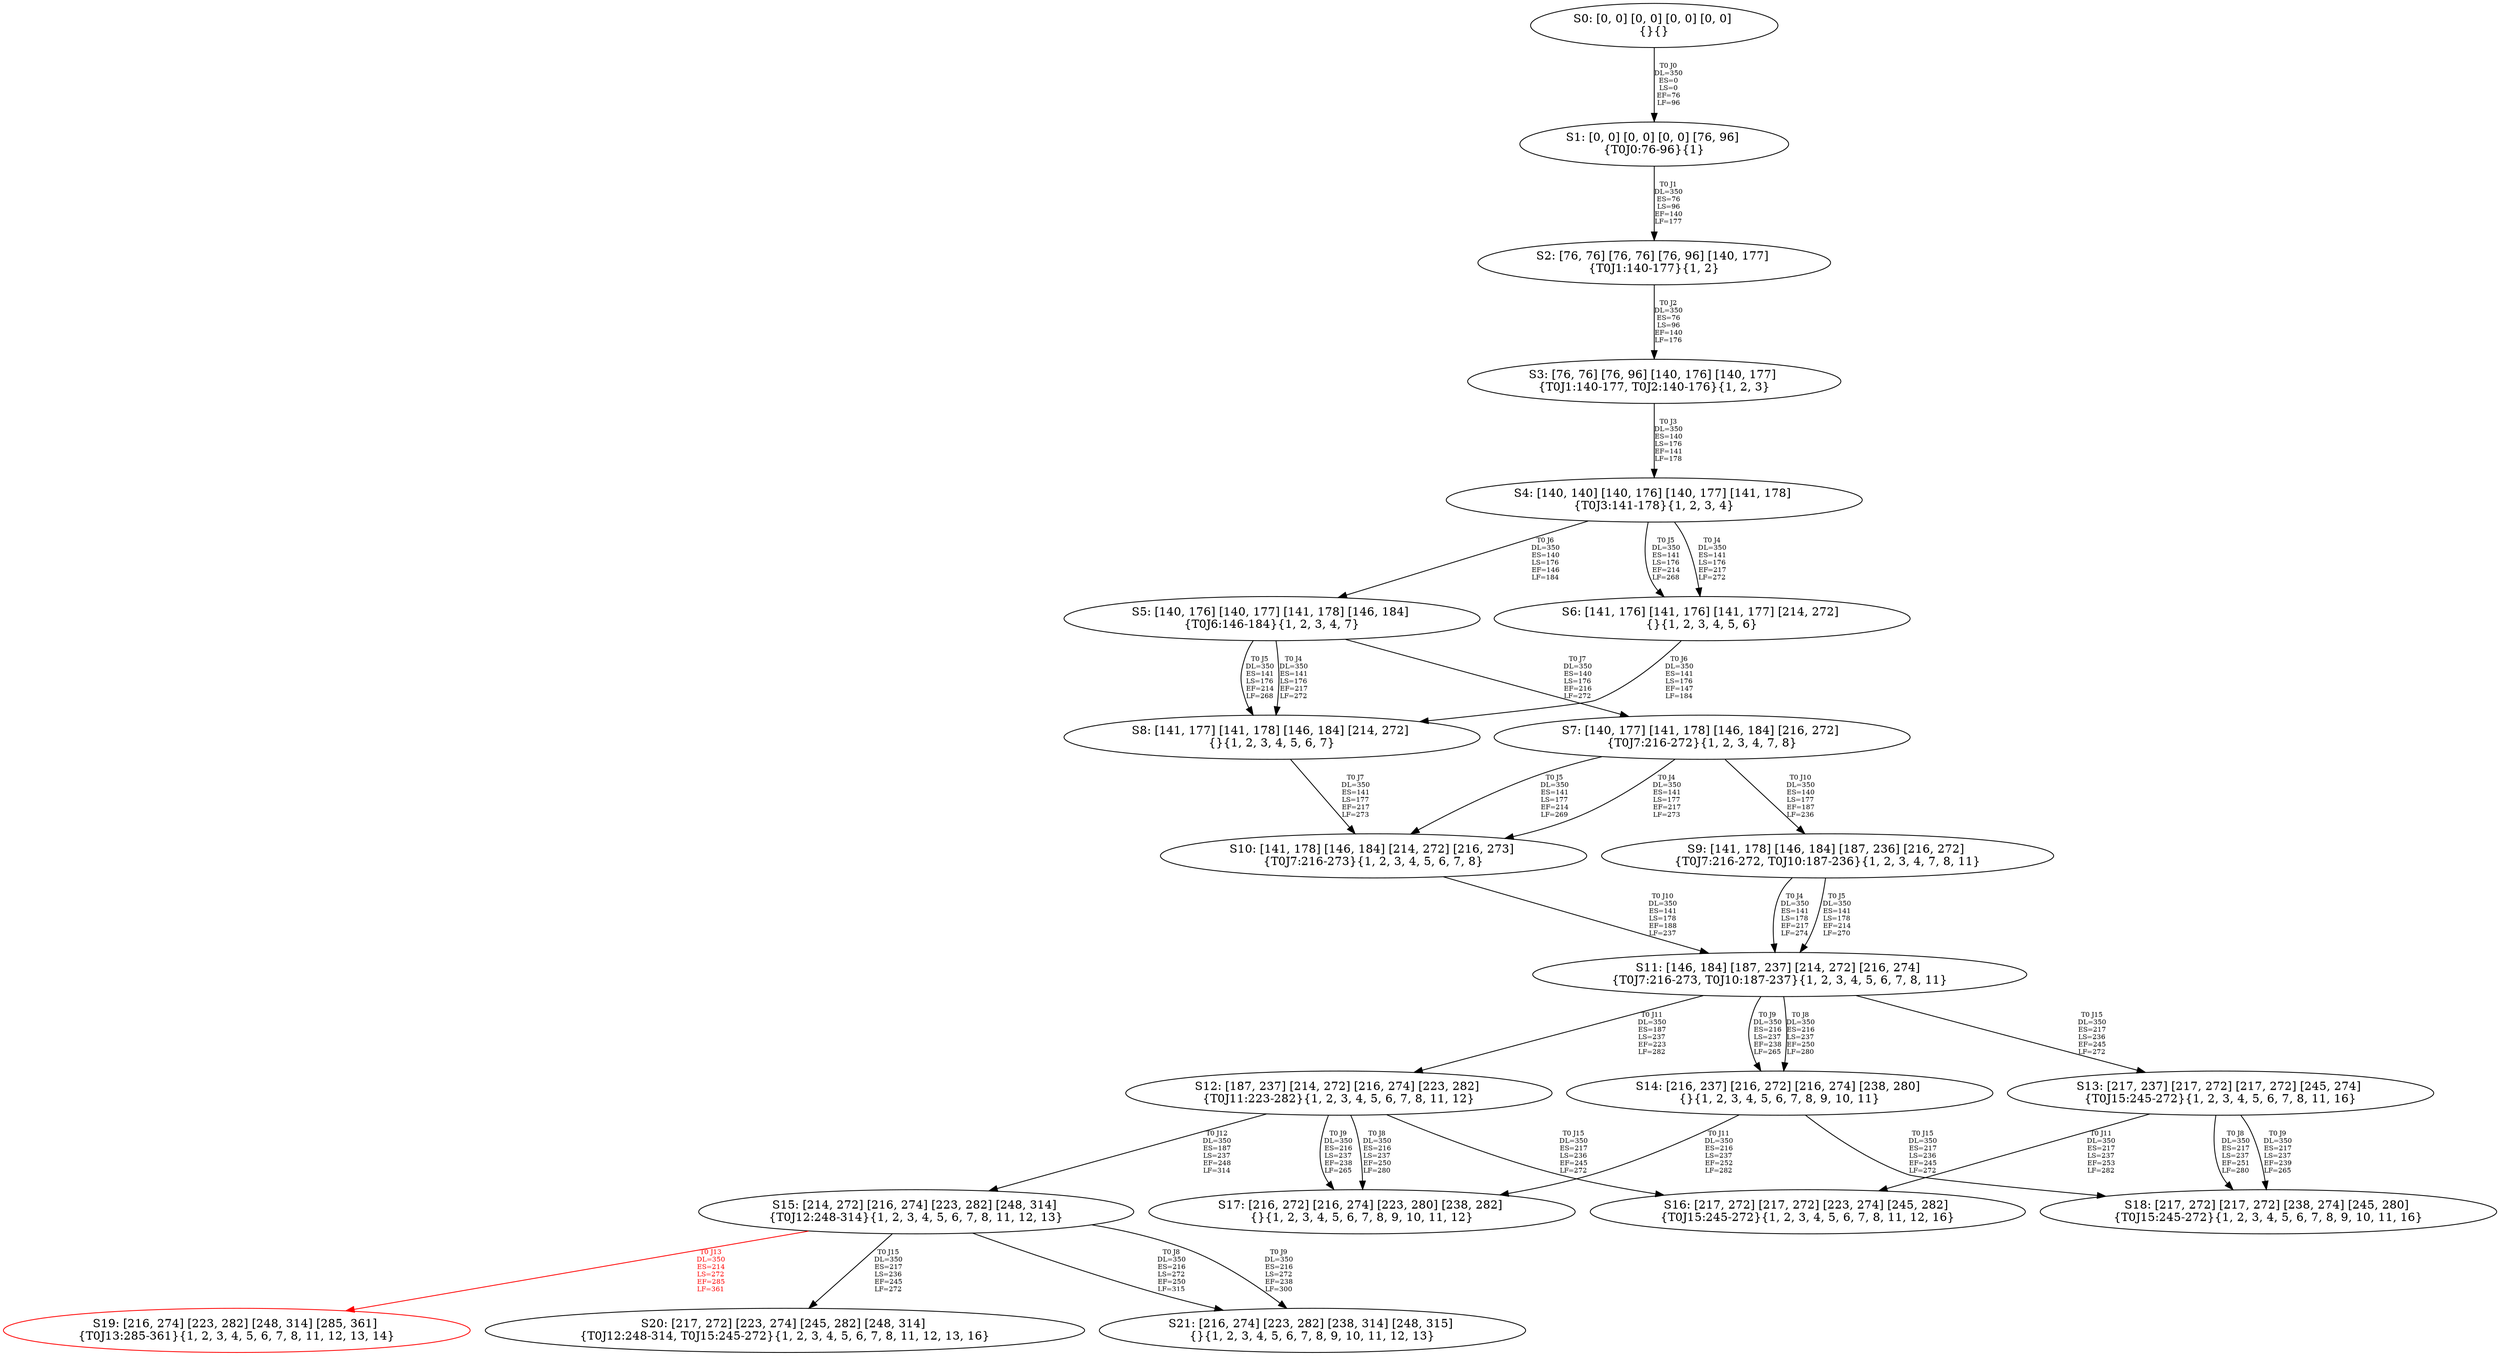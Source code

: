 digraph {
	S0[label="S0: [0, 0] [0, 0] [0, 0] [0, 0] \n{}{}"];
	S1[label="S1: [0, 0] [0, 0] [0, 0] [76, 96] \n{T0J0:76-96}{1}"];
	S2[label="S2: [76, 76] [76, 76] [76, 96] [140, 177] \n{T0J1:140-177}{1, 2}"];
	S3[label="S3: [76, 76] [76, 96] [140, 176] [140, 177] \n{T0J1:140-177, T0J2:140-176}{1, 2, 3}"];
	S4[label="S4: [140, 140] [140, 176] [140, 177] [141, 178] \n{T0J3:141-178}{1, 2, 3, 4}"];
	S5[label="S5: [140, 176] [140, 177] [141, 178] [146, 184] \n{T0J6:146-184}{1, 2, 3, 4, 7}"];
	S6[label="S6: [141, 176] [141, 176] [141, 177] [214, 272] \n{}{1, 2, 3, 4, 5, 6}"];
	S7[label="S7: [140, 177] [141, 178] [146, 184] [216, 272] \n{T0J7:216-272}{1, 2, 3, 4, 7, 8}"];
	S8[label="S8: [141, 177] [141, 178] [146, 184] [214, 272] \n{}{1, 2, 3, 4, 5, 6, 7}"];
	S9[label="S9: [141, 178] [146, 184] [187, 236] [216, 272] \n{T0J7:216-272, T0J10:187-236}{1, 2, 3, 4, 7, 8, 11}"];
	S10[label="S10: [141, 178] [146, 184] [214, 272] [216, 273] \n{T0J7:216-273}{1, 2, 3, 4, 5, 6, 7, 8}"];
	S11[label="S11: [146, 184] [187, 237] [214, 272] [216, 274] \n{T0J7:216-273, T0J10:187-237}{1, 2, 3, 4, 5, 6, 7, 8, 11}"];
	S12[label="S12: [187, 237] [214, 272] [216, 274] [223, 282] \n{T0J11:223-282}{1, 2, 3, 4, 5, 6, 7, 8, 11, 12}"];
	S13[label="S13: [217, 237] [217, 272] [217, 272] [245, 274] \n{T0J15:245-272}{1, 2, 3, 4, 5, 6, 7, 8, 11, 16}"];
	S14[label="S14: [216, 237] [216, 272] [216, 274] [238, 280] \n{}{1, 2, 3, 4, 5, 6, 7, 8, 9, 10, 11}"];
	S15[label="S15: [214, 272] [216, 274] [223, 282] [248, 314] \n{T0J12:248-314}{1, 2, 3, 4, 5, 6, 7, 8, 11, 12, 13}"];
	S16[label="S16: [217, 272] [217, 272] [223, 274] [245, 282] \n{T0J15:245-272}{1, 2, 3, 4, 5, 6, 7, 8, 11, 12, 16}"];
	S17[label="S17: [216, 272] [216, 274] [223, 280] [238, 282] \n{}{1, 2, 3, 4, 5, 6, 7, 8, 9, 10, 11, 12}"];
	S18[label="S18: [217, 272] [217, 272] [238, 274] [245, 280] \n{T0J15:245-272}{1, 2, 3, 4, 5, 6, 7, 8, 9, 10, 11, 16}"];
	S19[label="S19: [216, 274] [223, 282] [248, 314] [285, 361] \n{T0J13:285-361}{1, 2, 3, 4, 5, 6, 7, 8, 11, 12, 13, 14}"];
	S20[label="S20: [217, 272] [223, 274] [245, 282] [248, 314] \n{T0J12:248-314, T0J15:245-272}{1, 2, 3, 4, 5, 6, 7, 8, 11, 12, 13, 16}"];
	S21[label="S21: [216, 274] [223, 282] [238, 314] [248, 315] \n{}{1, 2, 3, 4, 5, 6, 7, 8, 9, 10, 11, 12, 13}"];
	S0 -> S1[label="T0 J0\nDL=350\nES=0\nLS=0\nEF=76\nLF=96",fontsize=8];
	S1 -> S2[label="T0 J1\nDL=350\nES=76\nLS=96\nEF=140\nLF=177",fontsize=8];
	S2 -> S3[label="T0 J2\nDL=350\nES=76\nLS=96\nEF=140\nLF=176",fontsize=8];
	S3 -> S4[label="T0 J3\nDL=350\nES=140\nLS=176\nEF=141\nLF=178",fontsize=8];
	S4 -> S6[label="T0 J4\nDL=350\nES=141\nLS=176\nEF=217\nLF=272",fontsize=8];
	S4 -> S6[label="T0 J5\nDL=350\nES=141\nLS=176\nEF=214\nLF=268",fontsize=8];
	S4 -> S5[label="T0 J6\nDL=350\nES=140\nLS=176\nEF=146\nLF=184",fontsize=8];
	S5 -> S8[label="T0 J4\nDL=350\nES=141\nLS=176\nEF=217\nLF=272",fontsize=8];
	S5 -> S8[label="T0 J5\nDL=350\nES=141\nLS=176\nEF=214\nLF=268",fontsize=8];
	S5 -> S7[label="T0 J7\nDL=350\nES=140\nLS=176\nEF=216\nLF=272",fontsize=8];
	S6 -> S8[label="T0 J6\nDL=350\nES=141\nLS=176\nEF=147\nLF=184",fontsize=8];
	S7 -> S10[label="T0 J4\nDL=350\nES=141\nLS=177\nEF=217\nLF=273",fontsize=8];
	S7 -> S10[label="T0 J5\nDL=350\nES=141\nLS=177\nEF=214\nLF=269",fontsize=8];
	S7 -> S9[label="T0 J10\nDL=350\nES=140\nLS=177\nEF=187\nLF=236",fontsize=8];
	S8 -> S10[label="T0 J7\nDL=350\nES=141\nLS=177\nEF=217\nLF=273",fontsize=8];
	S9 -> S11[label="T0 J4\nDL=350\nES=141\nLS=178\nEF=217\nLF=274",fontsize=8];
	S9 -> S11[label="T0 J5\nDL=350\nES=141\nLS=178\nEF=214\nLF=270",fontsize=8];
	S10 -> S11[label="T0 J10\nDL=350\nES=141\nLS=178\nEF=188\nLF=237",fontsize=8];
	S11 -> S14[label="T0 J8\nDL=350\nES=216\nLS=237\nEF=250\nLF=280",fontsize=8];
	S11 -> S14[label="T0 J9\nDL=350\nES=216\nLS=237\nEF=238\nLF=265",fontsize=8];
	S11 -> S12[label="T0 J11\nDL=350\nES=187\nLS=237\nEF=223\nLF=282",fontsize=8];
	S11 -> S13[label="T0 J15\nDL=350\nES=217\nLS=236\nEF=245\nLF=272",fontsize=8];
	S12 -> S17[label="T0 J8\nDL=350\nES=216\nLS=237\nEF=250\nLF=280",fontsize=8];
	S12 -> S17[label="T0 J9\nDL=350\nES=216\nLS=237\nEF=238\nLF=265",fontsize=8];
	S12 -> S15[label="T0 J12\nDL=350\nES=187\nLS=237\nEF=248\nLF=314",fontsize=8];
	S12 -> S16[label="T0 J15\nDL=350\nES=217\nLS=236\nEF=245\nLF=272",fontsize=8];
	S13 -> S18[label="T0 J8\nDL=350\nES=217\nLS=237\nEF=251\nLF=280",fontsize=8];
	S13 -> S18[label="T0 J9\nDL=350\nES=217\nLS=237\nEF=239\nLF=265",fontsize=8];
	S13 -> S16[label="T0 J11\nDL=350\nES=217\nLS=237\nEF=253\nLF=282",fontsize=8];
	S14 -> S17[label="T0 J11\nDL=350\nES=216\nLS=237\nEF=252\nLF=282",fontsize=8];
	S14 -> S18[label="T0 J15\nDL=350\nES=217\nLS=236\nEF=245\nLF=272",fontsize=8];
	S15 -> S21[label="T0 J8\nDL=350\nES=216\nLS=272\nEF=250\nLF=315",fontsize=8];
	S15 -> S21[label="T0 J9\nDL=350\nES=216\nLS=272\nEF=238\nLF=300",fontsize=8];
	S15 -> S19[label="T0 J13\nDL=350\nES=214\nLS=272\nEF=285\nLF=361",color=Red,fontcolor=Red,fontsize=8];
S19[color=Red];
	S15 -> S20[label="T0 J15\nDL=350\nES=217\nLS=236\nEF=245\nLF=272",fontsize=8];
}
